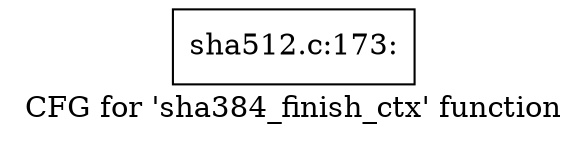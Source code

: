 digraph "CFG for 'sha384_finish_ctx' function" {
	label="CFG for 'sha384_finish_ctx' function";

	Node0xcb1ca40 [shape=record,label="{sha512.c:173:}"];
}

